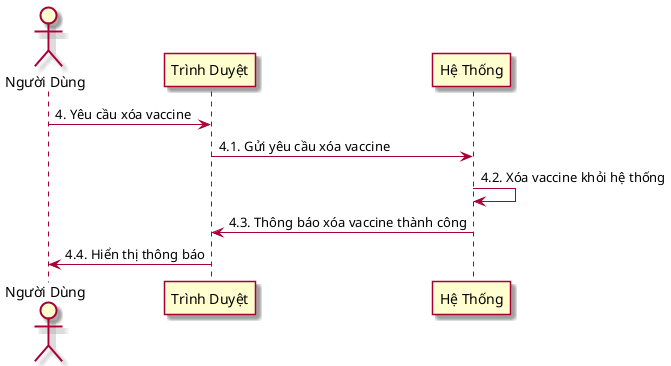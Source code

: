 @startuml

skin rose
actor "Người Dùng" as User
participant "Trình Duyệt" as Browser
participant "Hệ Thống" as Server

User -> Browser: 4. Yêu cầu xóa vaccine
Browser -> Server: 4.1. Gửi yêu cầu xóa vaccine
Server -> Server: 4.2. Xóa vaccine khỏi hệ thống
Server -> Browser: 4.3. Thông báo xóa vaccine thành công
Browser -> User: 4.4. Hiển thị thông báo
@enduml
